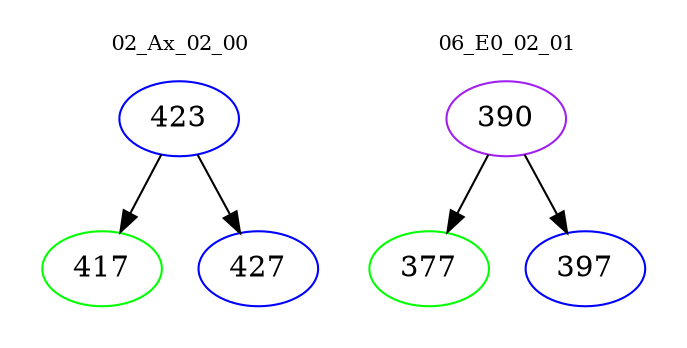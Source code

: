 digraph{
subgraph cluster_0 {
color = white
label = "02_Ax_02_00";
fontsize=10;
T0_423 [label="423", color="blue"]
T0_423 -> T0_417 [color="black"]
T0_417 [label="417", color="green"]
T0_423 -> T0_427 [color="black"]
T0_427 [label="427", color="blue"]
}
subgraph cluster_1 {
color = white
label = "06_E0_02_01";
fontsize=10;
T1_390 [label="390", color="purple"]
T1_390 -> T1_377 [color="black"]
T1_377 [label="377", color="green"]
T1_390 -> T1_397 [color="black"]
T1_397 [label="397", color="blue"]
}
}
